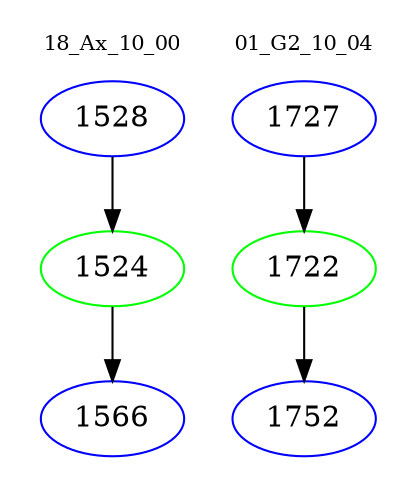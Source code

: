digraph{
subgraph cluster_0 {
color = white
label = "18_Ax_10_00";
fontsize=10;
T0_1528 [label="1528", color="blue"]
T0_1528 -> T0_1524 [color="black"]
T0_1524 [label="1524", color="green"]
T0_1524 -> T0_1566 [color="black"]
T0_1566 [label="1566", color="blue"]
}
subgraph cluster_1 {
color = white
label = "01_G2_10_04";
fontsize=10;
T1_1727 [label="1727", color="blue"]
T1_1727 -> T1_1722 [color="black"]
T1_1722 [label="1722", color="green"]
T1_1722 -> T1_1752 [color="black"]
T1_1752 [label="1752", color="blue"]
}
}
